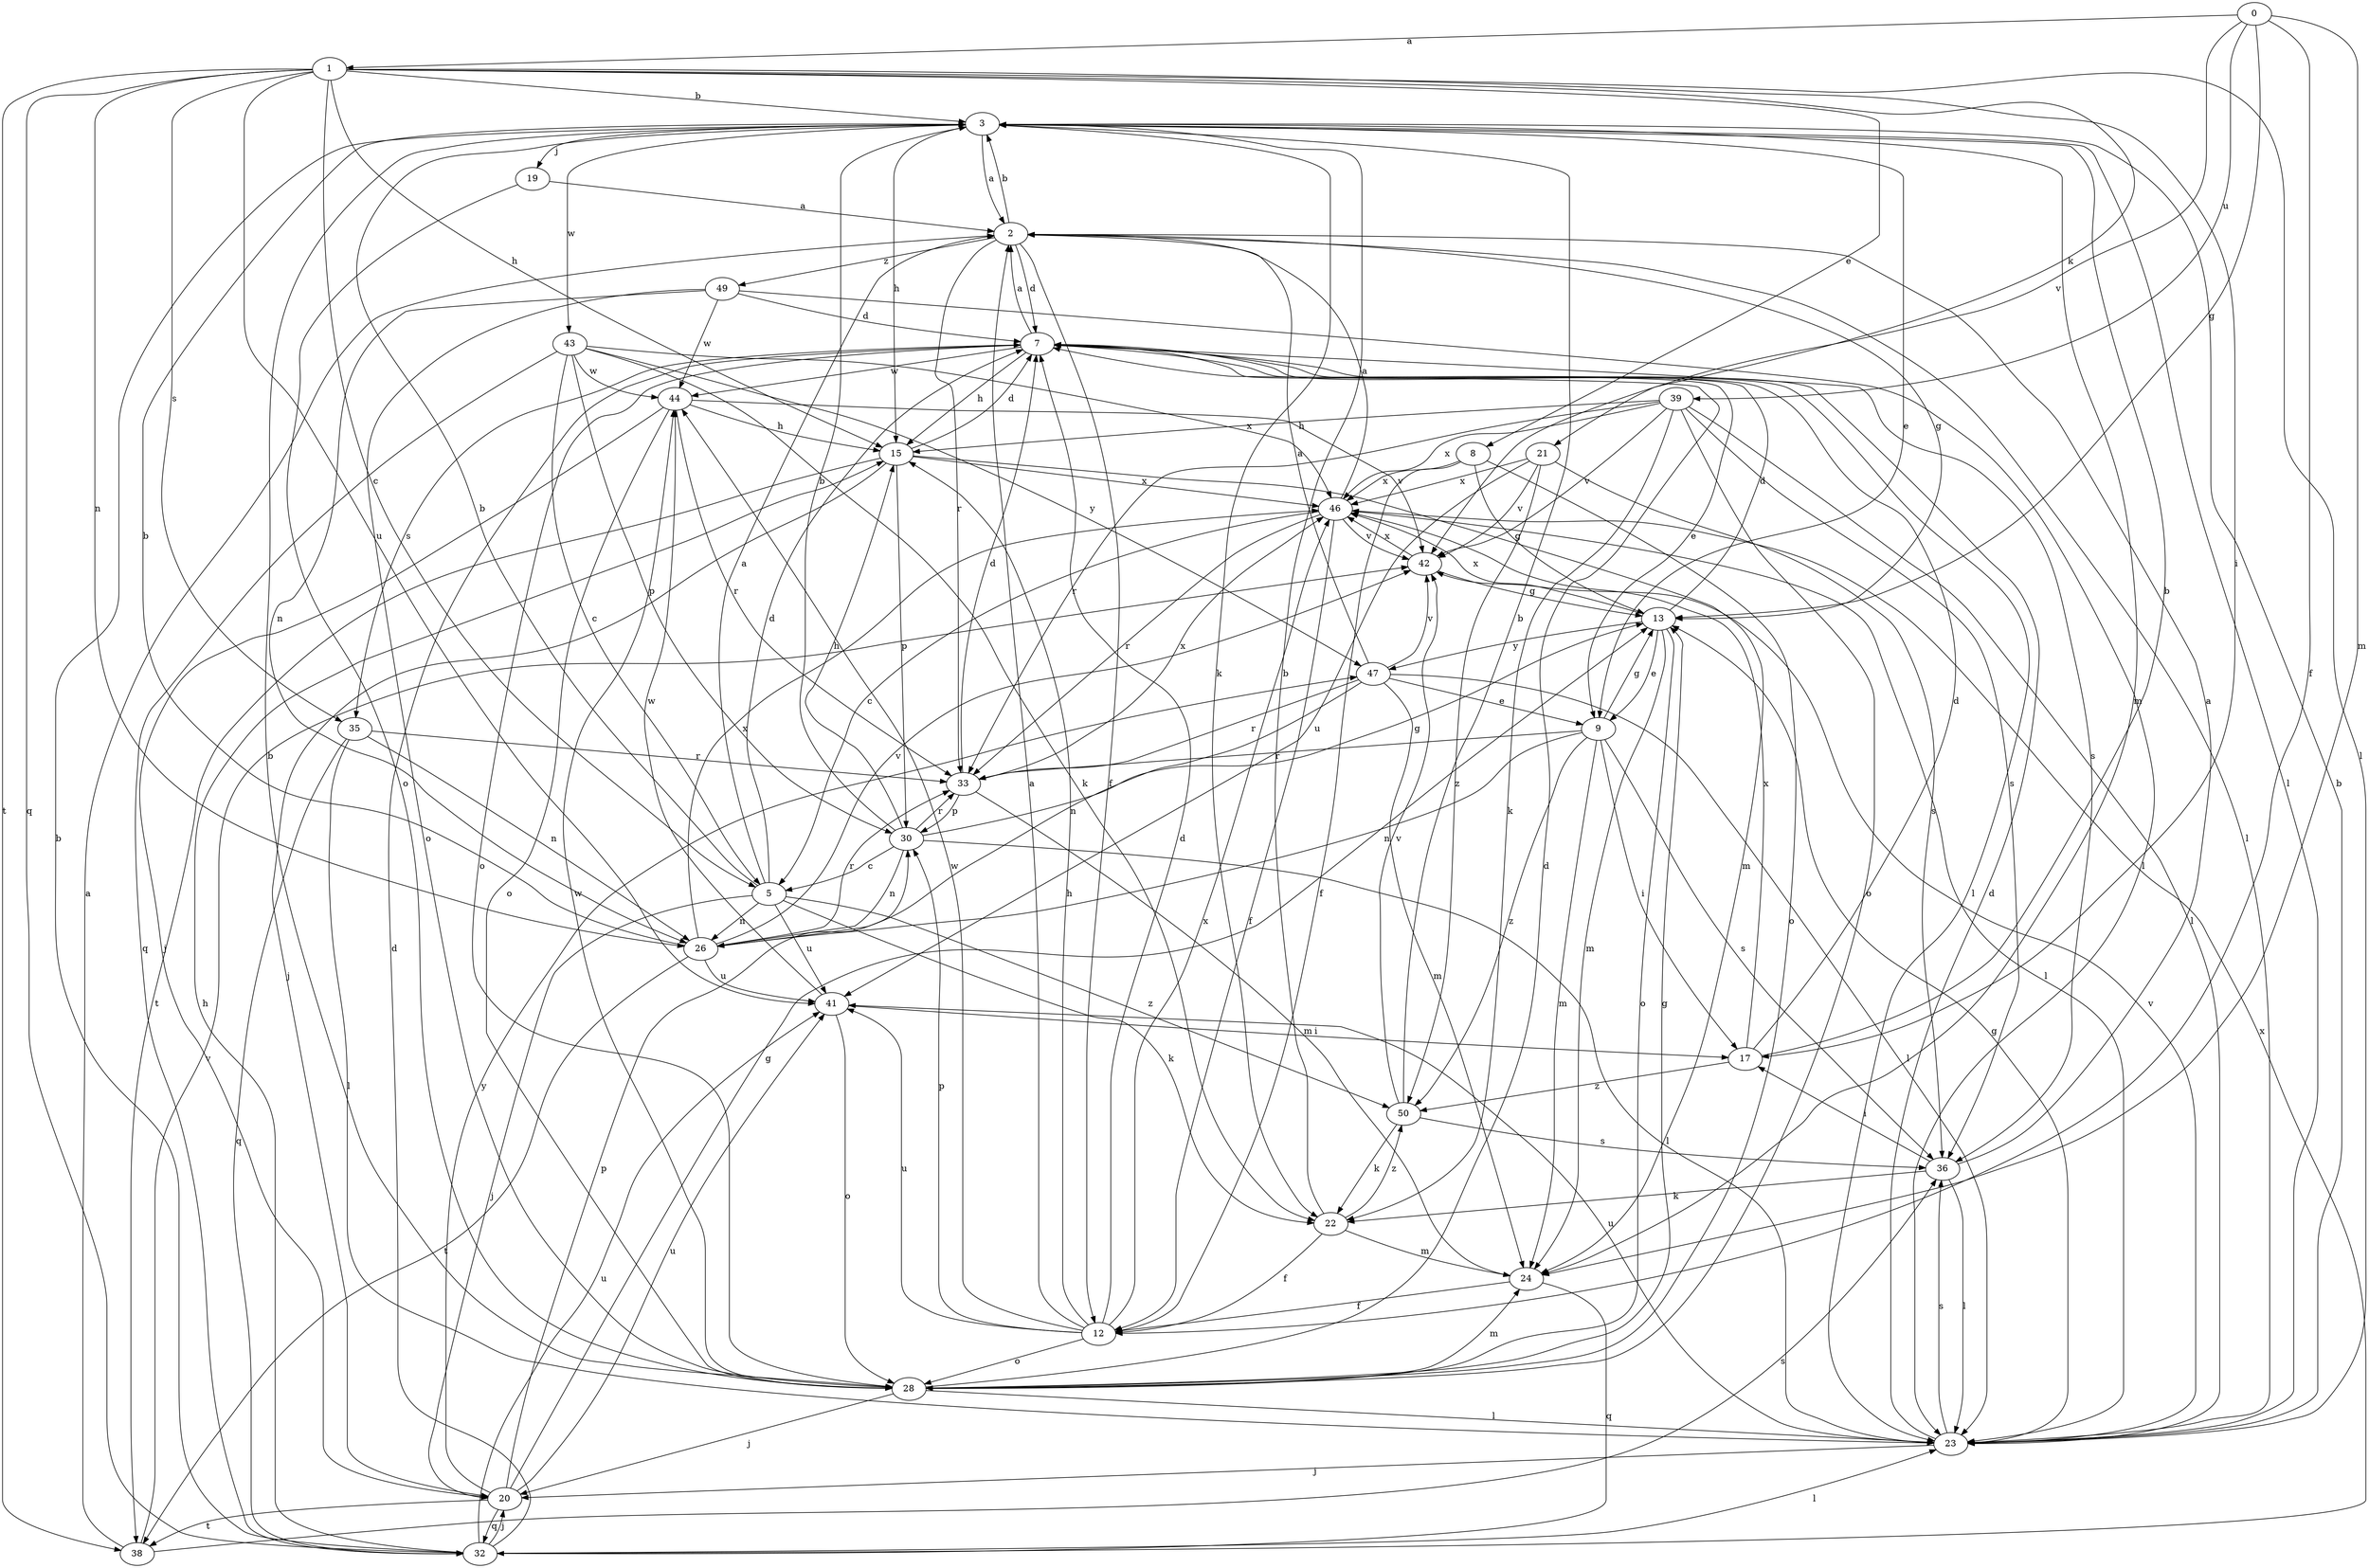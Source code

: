 strict digraph  {
0;
1;
2;
3;
5;
7;
8;
9;
12;
13;
15;
17;
19;
20;
21;
22;
23;
24;
26;
28;
30;
32;
33;
35;
36;
38;
39;
41;
42;
43;
44;
46;
47;
49;
50;
0 -> 1  [label=a];
0 -> 12  [label=f];
0 -> 13  [label=g];
0 -> 24  [label=m];
0 -> 39  [label=u];
0 -> 42  [label=v];
1 -> 3  [label=b];
1 -> 5  [label=c];
1 -> 8  [label=e];
1 -> 15  [label=h];
1 -> 17  [label=i];
1 -> 21  [label=k];
1 -> 23  [label=l];
1 -> 26  [label=n];
1 -> 32  [label=q];
1 -> 35  [label=s];
1 -> 38  [label=t];
1 -> 41  [label=u];
2 -> 3  [label=b];
2 -> 7  [label=d];
2 -> 12  [label=f];
2 -> 13  [label=g];
2 -> 23  [label=l];
2 -> 33  [label=r];
2 -> 49  [label=z];
3 -> 2  [label=a];
3 -> 9  [label=e];
3 -> 15  [label=h];
3 -> 19  [label=j];
3 -> 22  [label=k];
3 -> 23  [label=l];
3 -> 24  [label=m];
3 -> 43  [label=w];
5 -> 2  [label=a];
5 -> 3  [label=b];
5 -> 7  [label=d];
5 -> 20  [label=j];
5 -> 22  [label=k];
5 -> 26  [label=n];
5 -> 41  [label=u];
5 -> 50  [label=z];
7 -> 2  [label=a];
7 -> 9  [label=e];
7 -> 15  [label=h];
7 -> 23  [label=l];
7 -> 28  [label=o];
7 -> 35  [label=s];
7 -> 36  [label=s];
7 -> 44  [label=w];
8 -> 12  [label=f];
8 -> 13  [label=g];
8 -> 28  [label=o];
8 -> 46  [label=x];
9 -> 13  [label=g];
9 -> 17  [label=i];
9 -> 24  [label=m];
9 -> 26  [label=n];
9 -> 33  [label=r];
9 -> 36  [label=s];
9 -> 50  [label=z];
12 -> 2  [label=a];
12 -> 7  [label=d];
12 -> 15  [label=h];
12 -> 28  [label=o];
12 -> 30  [label=p];
12 -> 41  [label=u];
12 -> 44  [label=w];
12 -> 46  [label=x];
13 -> 7  [label=d];
13 -> 9  [label=e];
13 -> 24  [label=m];
13 -> 28  [label=o];
13 -> 46  [label=x];
13 -> 47  [label=y];
15 -> 7  [label=d];
15 -> 20  [label=j];
15 -> 24  [label=m];
15 -> 30  [label=p];
15 -> 38  [label=t];
15 -> 46  [label=x];
17 -> 3  [label=b];
17 -> 7  [label=d];
17 -> 46  [label=x];
17 -> 50  [label=z];
19 -> 2  [label=a];
19 -> 28  [label=o];
20 -> 13  [label=g];
20 -> 30  [label=p];
20 -> 32  [label=q];
20 -> 38  [label=t];
20 -> 41  [label=u];
20 -> 47  [label=y];
21 -> 36  [label=s];
21 -> 41  [label=u];
21 -> 42  [label=v];
21 -> 46  [label=x];
21 -> 50  [label=z];
22 -> 3  [label=b];
22 -> 12  [label=f];
22 -> 24  [label=m];
22 -> 50  [label=z];
23 -> 3  [label=b];
23 -> 7  [label=d];
23 -> 13  [label=g];
23 -> 20  [label=j];
23 -> 36  [label=s];
23 -> 41  [label=u];
23 -> 42  [label=v];
24 -> 12  [label=f];
24 -> 32  [label=q];
26 -> 3  [label=b];
26 -> 33  [label=r];
26 -> 38  [label=t];
26 -> 41  [label=u];
26 -> 42  [label=v];
26 -> 46  [label=x];
28 -> 3  [label=b];
28 -> 7  [label=d];
28 -> 13  [label=g];
28 -> 20  [label=j];
28 -> 23  [label=l];
28 -> 24  [label=m];
28 -> 44  [label=w];
30 -> 3  [label=b];
30 -> 5  [label=c];
30 -> 13  [label=g];
30 -> 15  [label=h];
30 -> 23  [label=l];
30 -> 26  [label=n];
30 -> 33  [label=r];
32 -> 3  [label=b];
32 -> 7  [label=d];
32 -> 15  [label=h];
32 -> 20  [label=j];
32 -> 23  [label=l];
32 -> 41  [label=u];
32 -> 46  [label=x];
33 -> 7  [label=d];
33 -> 24  [label=m];
33 -> 30  [label=p];
33 -> 46  [label=x];
35 -> 23  [label=l];
35 -> 26  [label=n];
35 -> 32  [label=q];
35 -> 33  [label=r];
36 -> 2  [label=a];
36 -> 17  [label=i];
36 -> 22  [label=k];
36 -> 23  [label=l];
38 -> 2  [label=a];
38 -> 36  [label=s];
38 -> 42  [label=v];
39 -> 15  [label=h];
39 -> 22  [label=k];
39 -> 23  [label=l];
39 -> 28  [label=o];
39 -> 33  [label=r];
39 -> 36  [label=s];
39 -> 42  [label=v];
39 -> 46  [label=x];
41 -> 17  [label=i];
41 -> 28  [label=o];
41 -> 44  [label=w];
42 -> 13  [label=g];
42 -> 46  [label=x];
43 -> 5  [label=c];
43 -> 22  [label=k];
43 -> 30  [label=p];
43 -> 32  [label=q];
43 -> 44  [label=w];
43 -> 46  [label=x];
43 -> 47  [label=y];
44 -> 15  [label=h];
44 -> 20  [label=j];
44 -> 28  [label=o];
44 -> 33  [label=r];
44 -> 42  [label=v];
46 -> 2  [label=a];
46 -> 5  [label=c];
46 -> 12  [label=f];
46 -> 23  [label=l];
46 -> 33  [label=r];
46 -> 42  [label=v];
47 -> 2  [label=a];
47 -> 9  [label=e];
47 -> 23  [label=l];
47 -> 24  [label=m];
47 -> 26  [label=n];
47 -> 33  [label=r];
47 -> 42  [label=v];
49 -> 7  [label=d];
49 -> 23  [label=l];
49 -> 26  [label=n];
49 -> 28  [label=o];
49 -> 44  [label=w];
50 -> 3  [label=b];
50 -> 22  [label=k];
50 -> 36  [label=s];
50 -> 42  [label=v];
}
